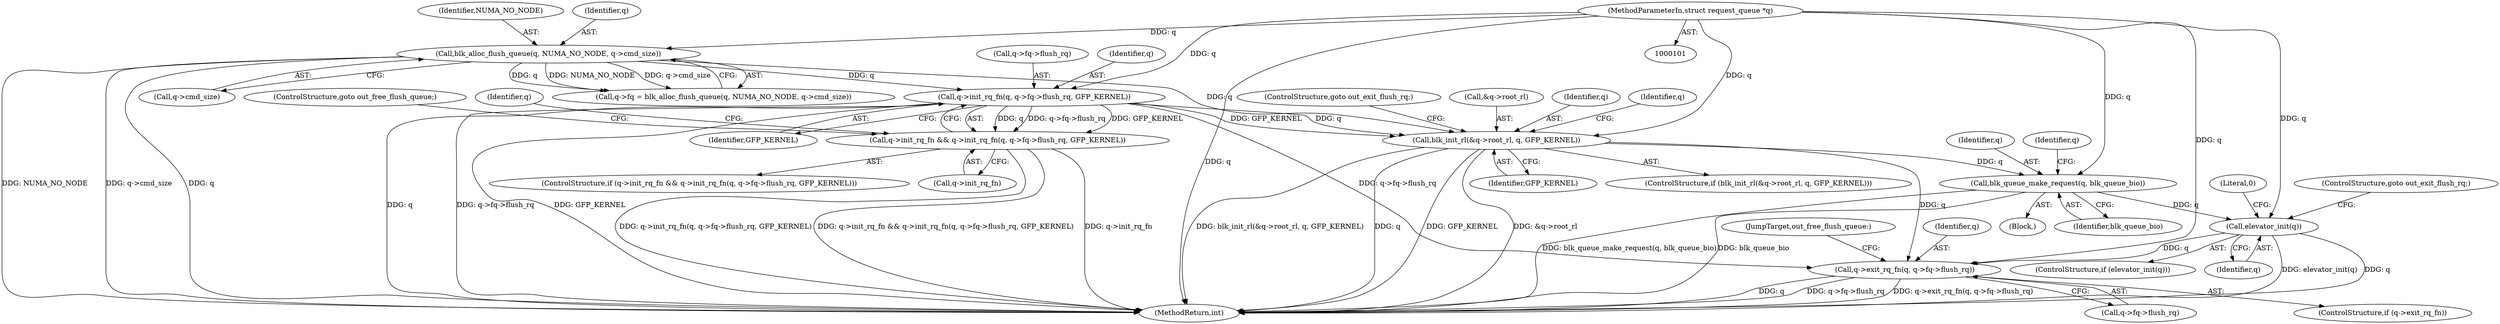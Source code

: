 digraph "0_linux_54648cf1ec2d7f4b6a71767799c45676a138ca24@pointer" {
"1000131" [label="(Call,q->init_rq_fn(q, q->fq->flush_rq, GFP_KERNEL))"];
"1000112" [label="(Call,blk_alloc_flush_queue(q, NUMA_NO_NODE, q->cmd_size))"];
"1000102" [label="(MethodParameterIn,struct request_queue *q)"];
"1000127" [label="(Call,q->init_rq_fn && q->init_rq_fn(q, q->fq->flush_rq, GFP_KERNEL))"];
"1000141" [label="(Call,blk_init_rl(&q->root_rl, q, GFP_KERNEL))"];
"1000160" [label="(Call,blk_queue_make_request(q, blk_queue_bio))"];
"1000169" [label="(Call,elevator_init(q))"];
"1000179" [label="(Call,q->exit_rq_fn(q, q->fq->flush_rq))"];
"1000171" [label="(ControlStructure,goto out_exit_flush_rq;)"];
"1000141" [label="(Call,blk_init_rl(&q->root_rl, q, GFP_KERNEL))"];
"1000102" [label="(MethodParameterIn,struct request_queue *q)"];
"1000126" [label="(ControlStructure,if (q->init_rq_fn && q->init_rq_fn(q, q->fq->flush_rq, GFP_KERNEL)))"];
"1000160" [label="(Call,blk_queue_make_request(q, blk_queue_bio))"];
"1000147" [label="(Identifier,GFP_KERNEL)"];
"1000146" [label="(Identifier,q)"];
"1000162" [label="(Identifier,blk_queue_bio)"];
"1000165" [label="(Identifier,q)"];
"1000127" [label="(Call,q->init_rq_fn && q->init_rq_fn(q, q->fq->flush_rq, GFP_KERNEL))"];
"1000152" [label="(Identifier,q)"];
"1000180" [label="(Identifier,q)"];
"1000175" [label="(ControlStructure,if (q->exit_rq_fn))"];
"1000112" [label="(Call,blk_alloc_flush_queue(q, NUMA_NO_NODE, q->cmd_size))"];
"1000139" [label="(ControlStructure,goto out_free_flush_queue;)"];
"1000114" [label="(Identifier,NUMA_NO_NODE)"];
"1000181" [label="(Call,q->fq->flush_rq)"];
"1000170" [label="(Identifier,q)"];
"1000161" [label="(Identifier,q)"];
"1000186" [label="(JumpTarget,out_free_flush_queue:)"];
"1000115" [label="(Call,q->cmd_size)"];
"1000131" [label="(Call,q->init_rq_fn(q, q->fq->flush_rq, GFP_KERNEL))"];
"1000132" [label="(Identifier,q)"];
"1000148" [label="(ControlStructure,goto out_exit_flush_rq;)"];
"1000128" [label="(Call,q->init_rq_fn)"];
"1000133" [label="(Call,q->fq->flush_rq)"];
"1000173" [label="(Literal,0)"];
"1000199" [label="(MethodReturn,int)"];
"1000179" [label="(Call,q->exit_rq_fn(q, q->fq->flush_rq))"];
"1000138" [label="(Identifier,GFP_KERNEL)"];
"1000113" [label="(Identifier,q)"];
"1000169" [label="(Call,elevator_init(q))"];
"1000140" [label="(ControlStructure,if (blk_init_rl(&q->root_rl, q, GFP_KERNEL)))"];
"1000108" [label="(Call,q->fq = blk_alloc_flush_queue(q, NUMA_NO_NODE, q->cmd_size))"];
"1000142" [label="(Call,&q->root_rl)"];
"1000103" [label="(Block,)"];
"1000168" [label="(ControlStructure,if (elevator_init(q)))"];
"1000144" [label="(Identifier,q)"];
"1000131" -> "1000127"  [label="AST: "];
"1000131" -> "1000138"  [label="CFG: "];
"1000132" -> "1000131"  [label="AST: "];
"1000133" -> "1000131"  [label="AST: "];
"1000138" -> "1000131"  [label="AST: "];
"1000127" -> "1000131"  [label="CFG: "];
"1000131" -> "1000199"  [label="DDG: q"];
"1000131" -> "1000199"  [label="DDG: q->fq->flush_rq"];
"1000131" -> "1000199"  [label="DDG: GFP_KERNEL"];
"1000131" -> "1000127"  [label="DDG: q"];
"1000131" -> "1000127"  [label="DDG: q->fq->flush_rq"];
"1000131" -> "1000127"  [label="DDG: GFP_KERNEL"];
"1000112" -> "1000131"  [label="DDG: q"];
"1000102" -> "1000131"  [label="DDG: q"];
"1000131" -> "1000141"  [label="DDG: q"];
"1000131" -> "1000141"  [label="DDG: GFP_KERNEL"];
"1000131" -> "1000179"  [label="DDG: q->fq->flush_rq"];
"1000112" -> "1000108"  [label="AST: "];
"1000112" -> "1000115"  [label="CFG: "];
"1000113" -> "1000112"  [label="AST: "];
"1000114" -> "1000112"  [label="AST: "];
"1000115" -> "1000112"  [label="AST: "];
"1000108" -> "1000112"  [label="CFG: "];
"1000112" -> "1000199"  [label="DDG: NUMA_NO_NODE"];
"1000112" -> "1000199"  [label="DDG: q->cmd_size"];
"1000112" -> "1000199"  [label="DDG: q"];
"1000112" -> "1000108"  [label="DDG: q"];
"1000112" -> "1000108"  [label="DDG: NUMA_NO_NODE"];
"1000112" -> "1000108"  [label="DDG: q->cmd_size"];
"1000102" -> "1000112"  [label="DDG: q"];
"1000112" -> "1000141"  [label="DDG: q"];
"1000102" -> "1000101"  [label="AST: "];
"1000102" -> "1000199"  [label="DDG: q"];
"1000102" -> "1000141"  [label="DDG: q"];
"1000102" -> "1000160"  [label="DDG: q"];
"1000102" -> "1000169"  [label="DDG: q"];
"1000102" -> "1000179"  [label="DDG: q"];
"1000127" -> "1000126"  [label="AST: "];
"1000127" -> "1000128"  [label="CFG: "];
"1000128" -> "1000127"  [label="AST: "];
"1000139" -> "1000127"  [label="CFG: "];
"1000144" -> "1000127"  [label="CFG: "];
"1000127" -> "1000199"  [label="DDG: q->init_rq_fn && q->init_rq_fn(q, q->fq->flush_rq, GFP_KERNEL)"];
"1000127" -> "1000199"  [label="DDG: q->init_rq_fn"];
"1000127" -> "1000199"  [label="DDG: q->init_rq_fn(q, q->fq->flush_rq, GFP_KERNEL)"];
"1000141" -> "1000140"  [label="AST: "];
"1000141" -> "1000147"  [label="CFG: "];
"1000142" -> "1000141"  [label="AST: "];
"1000146" -> "1000141"  [label="AST: "];
"1000147" -> "1000141"  [label="AST: "];
"1000148" -> "1000141"  [label="CFG: "];
"1000152" -> "1000141"  [label="CFG: "];
"1000141" -> "1000199"  [label="DDG: &q->root_rl"];
"1000141" -> "1000199"  [label="DDG: blk_init_rl(&q->root_rl, q, GFP_KERNEL)"];
"1000141" -> "1000199"  [label="DDG: q"];
"1000141" -> "1000199"  [label="DDG: GFP_KERNEL"];
"1000141" -> "1000160"  [label="DDG: q"];
"1000141" -> "1000179"  [label="DDG: q"];
"1000160" -> "1000103"  [label="AST: "];
"1000160" -> "1000162"  [label="CFG: "];
"1000161" -> "1000160"  [label="AST: "];
"1000162" -> "1000160"  [label="AST: "];
"1000165" -> "1000160"  [label="CFG: "];
"1000160" -> "1000199"  [label="DDG: blk_queue_make_request(q, blk_queue_bio)"];
"1000160" -> "1000199"  [label="DDG: blk_queue_bio"];
"1000160" -> "1000169"  [label="DDG: q"];
"1000169" -> "1000168"  [label="AST: "];
"1000169" -> "1000170"  [label="CFG: "];
"1000170" -> "1000169"  [label="AST: "];
"1000171" -> "1000169"  [label="CFG: "];
"1000173" -> "1000169"  [label="CFG: "];
"1000169" -> "1000199"  [label="DDG: elevator_init(q)"];
"1000169" -> "1000199"  [label="DDG: q"];
"1000169" -> "1000179"  [label="DDG: q"];
"1000179" -> "1000175"  [label="AST: "];
"1000179" -> "1000181"  [label="CFG: "];
"1000180" -> "1000179"  [label="AST: "];
"1000181" -> "1000179"  [label="AST: "];
"1000186" -> "1000179"  [label="CFG: "];
"1000179" -> "1000199"  [label="DDG: q->fq->flush_rq"];
"1000179" -> "1000199"  [label="DDG: q->exit_rq_fn(q, q->fq->flush_rq)"];
"1000179" -> "1000199"  [label="DDG: q"];
}
